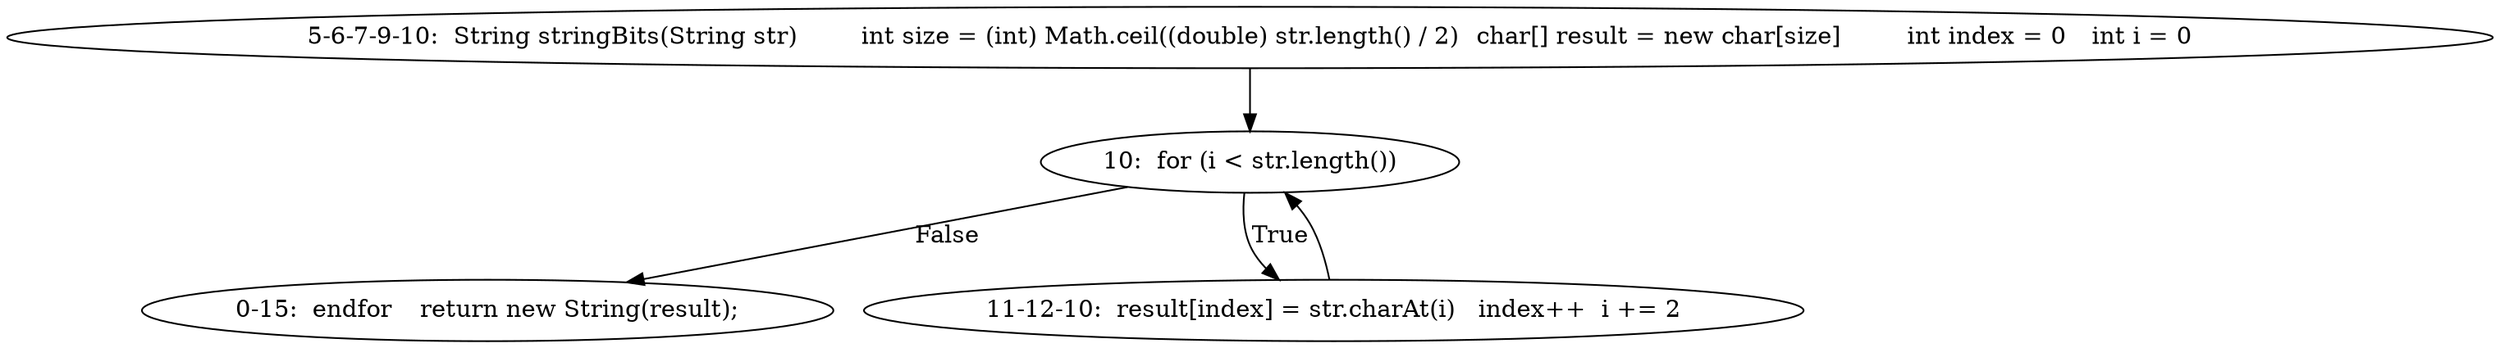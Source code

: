 digraph result_test { 
// graph-vertices
  a4  [label="5-6-7-9-10:  String stringBits(String str)	int size = (int) Math.ceil((double) str.length() / 2)	char[] result = new char[size]	int index = 0	int i = 0"]; 
  5  [label="10:  for (i < str.length())"]; 
  a5  [label="0-15:  endfor	return new String(result);"]; 
  a7  [label="11-12-10:  result[index] = str.charAt(i)	index++	i += 2"]; 
// graph-edges
  a4 -> 5;
  5 -> a5  [label="False"]; 
  5 -> a7  [label="True"]; 
  a7 -> 5;
}